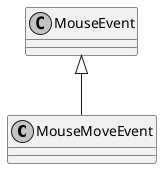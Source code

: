 @startuml
skinparam monochrome true
skinparam ClassAttributeIconSize 0
class MouseMoveEvent {
}
MouseEvent <|-- MouseMoveEvent
@enduml
